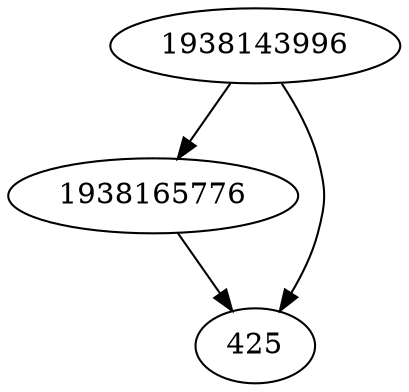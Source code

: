 strict digraph  {
1938165776;
425;
1938143996;
1938165776 -> 425;
1938143996 -> 425;
1938143996 -> 1938165776;
}
